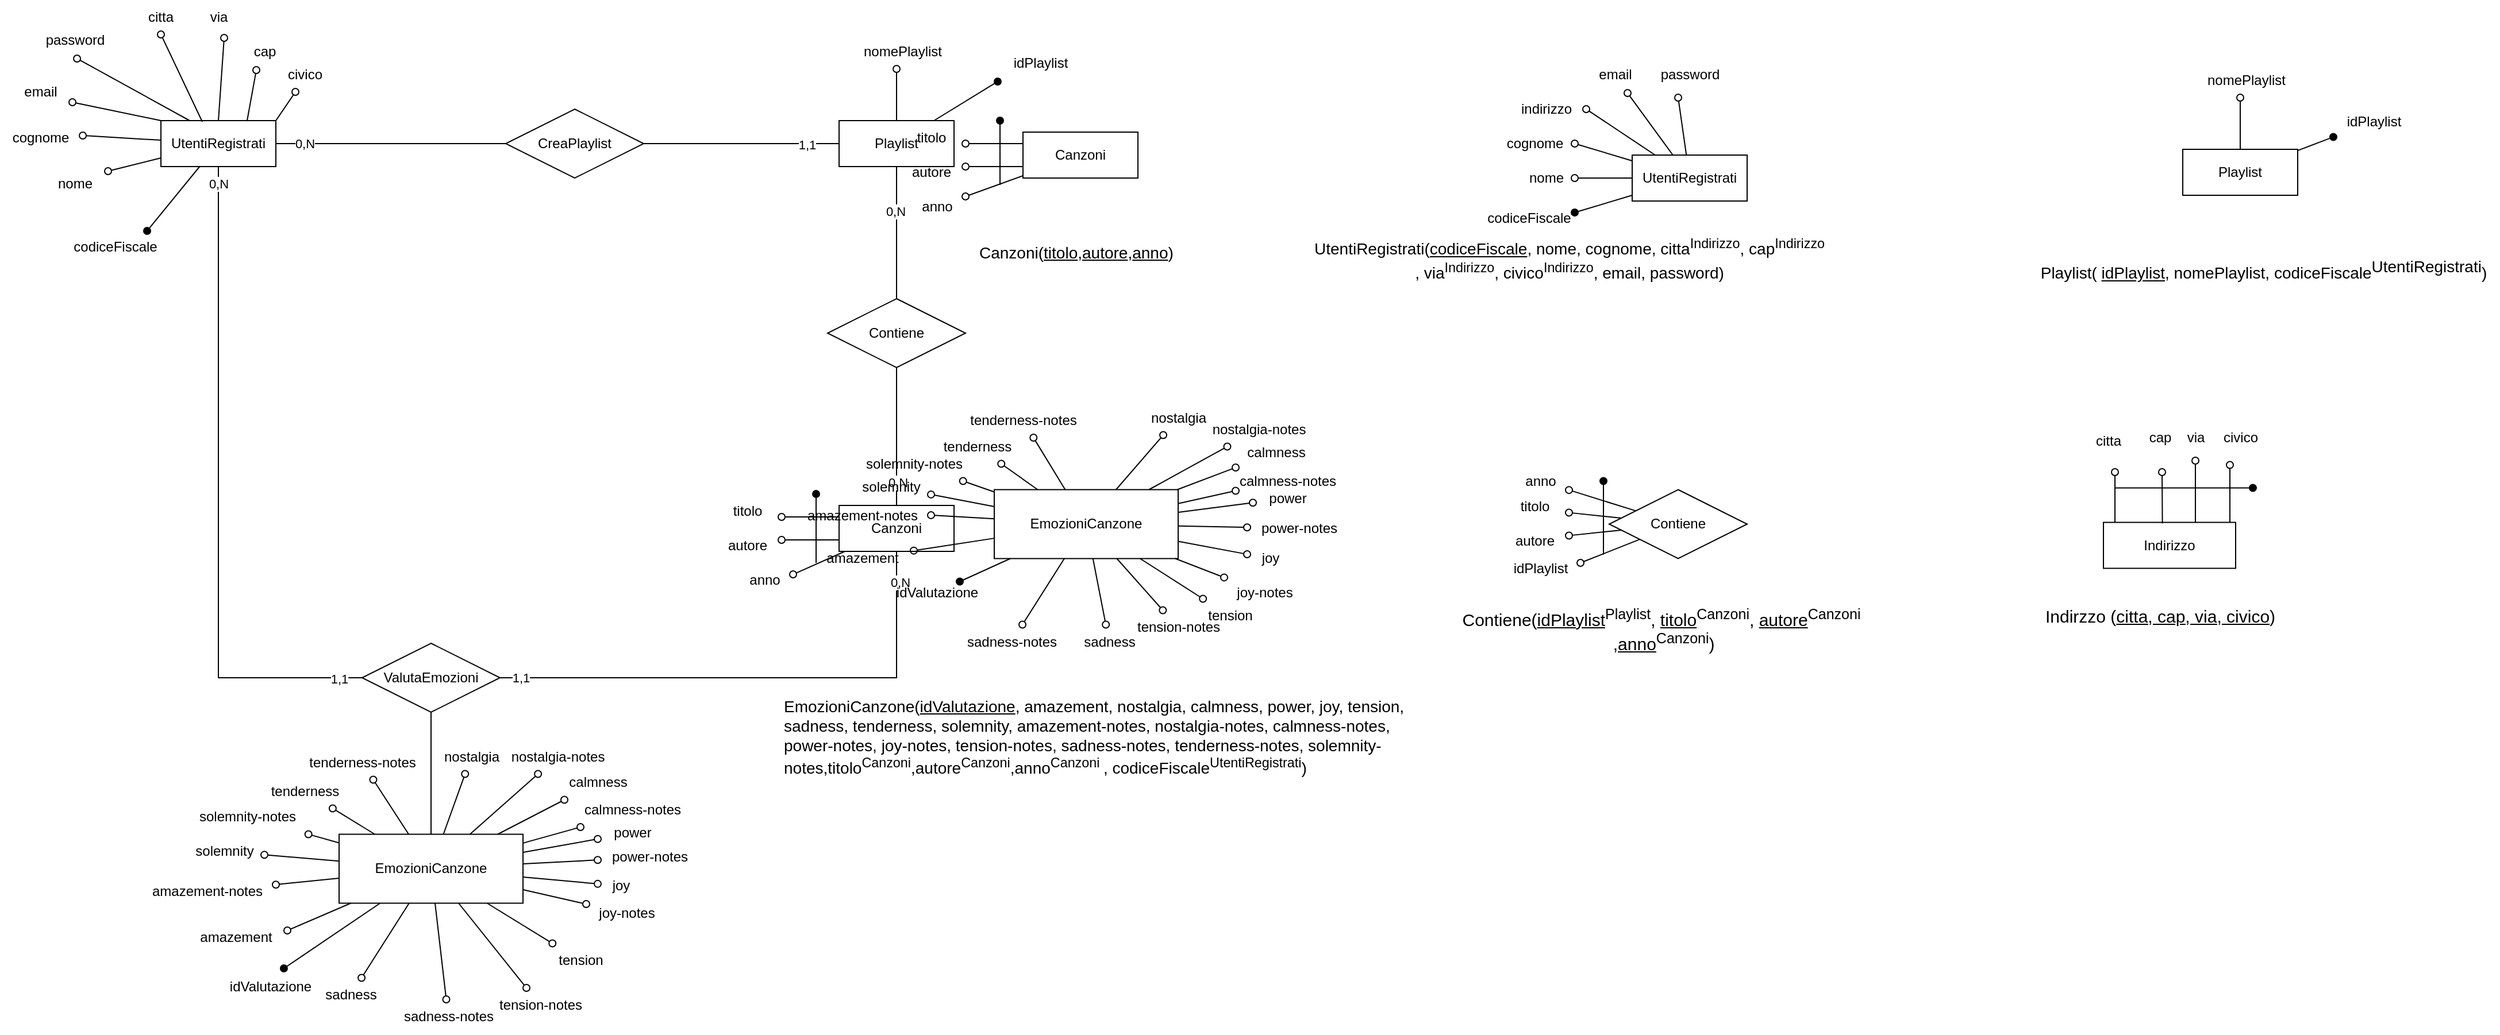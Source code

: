 <mxfile version="21.3.2" type="device">
  <diagram id="R2lEEEUBdFMjLlhIrx00" name="Page-1">
    <mxGraphModel dx="1434" dy="764" grid="1" gridSize="10" guides="1" tooltips="1" connect="1" arrows="1" fold="1" page="1" pageScale="1" pageWidth="1920" pageHeight="1200" math="0" shadow="0" extFonts="Permanent Marker^https://fonts.googleapis.com/css?family=Permanent+Marker">
      <root>
        <mxCell id="0" />
        <mxCell id="1" parent="0" />
        <mxCell id="X9WCBh2QZouLG1bWIAwy-38" value="UtentiRegistrati" style="whiteSpace=wrap;html=1;align=center;" parent="1" vertex="1">
          <mxGeometry x="610" y="295" width="100" height="40" as="geometry" />
        </mxCell>
        <mxCell id="X9WCBh2QZouLG1bWIAwy-39" value="Playlist" style="whiteSpace=wrap;html=1;align=center;" parent="1" vertex="1">
          <mxGeometry x="1200" y="295" width="100" height="40" as="geometry" />
        </mxCell>
        <mxCell id="X9WCBh2QZouLG1bWIAwy-41" value="Canzoni" style="whiteSpace=wrap;html=1;align=center;" parent="1" vertex="1">
          <mxGeometry x="1200" y="630" width="100" height="40" as="geometry" />
        </mxCell>
        <mxCell id="X9WCBh2QZouLG1bWIAwy-42" value="EmozioniCanzone" style="whiteSpace=wrap;html=1;align=center;" parent="1" vertex="1">
          <mxGeometry x="765" y="916.25" width="160" height="60" as="geometry" />
        </mxCell>
        <mxCell id="X9WCBh2QZouLG1bWIAwy-43" value="" style="endArrow=none;html=1;rounded=0;startArrow=oval;startFill=1;exitX=0.78;exitY=0.033;exitDx=0;exitDy=0;exitPerimeter=0;" parent="1" source="X9WCBh2QZouLG1bWIAwy-54" target="X9WCBh2QZouLG1bWIAwy-38" edge="1">
          <mxGeometry relative="1" as="geometry">
            <mxPoint x="560" y="345" as="sourcePoint" />
            <mxPoint x="630" y="335" as="targetPoint" />
          </mxGeometry>
        </mxCell>
        <mxCell id="X9WCBh2QZouLG1bWIAwy-44" value="" style="endArrow=none;html=1;rounded=0;startArrow=oval;startFill=0;exitX=1.08;exitY=0.133;exitDx=0;exitDy=0;exitPerimeter=0;" parent="1" source="X9WCBh2QZouLG1bWIAwy-55" target="X9WCBh2QZouLG1bWIAwy-38" edge="1">
          <mxGeometry relative="1" as="geometry">
            <mxPoint x="560" y="315" as="sourcePoint" />
            <mxPoint x="580" y="295" as="targetPoint" />
          </mxGeometry>
        </mxCell>
        <mxCell id="X9WCBh2QZouLG1bWIAwy-49" value="" style="endArrow=none;html=1;rounded=0;startArrow=oval;startFill=0;exitX=1.029;exitY=0.433;exitDx=0;exitDy=0;exitPerimeter=0;" parent="1" source="X9WCBh2QZouLG1bWIAwy-56" target="X9WCBh2QZouLG1bWIAwy-38" edge="1">
          <mxGeometry relative="1" as="geometry">
            <mxPoint x="560" y="285" as="sourcePoint" />
            <mxPoint x="600" y="275" as="targetPoint" />
          </mxGeometry>
        </mxCell>
        <mxCell id="X9WCBh2QZouLG1bWIAwy-52" value="" style="endArrow=none;html=1;rounded=0;startArrow=oval;startFill=0;entryX=0.25;entryY=0;entryDx=0;entryDy=0;exitX=0.529;exitY=1.033;exitDx=0;exitDy=0;exitPerimeter=0;" parent="1" source="X9WCBh2QZouLG1bWIAwy-59" target="X9WCBh2QZouLG1bWIAwy-38" edge="1">
          <mxGeometry relative="1" as="geometry">
            <mxPoint x="620" y="250" as="sourcePoint" />
            <mxPoint x="630" y="300" as="targetPoint" />
          </mxGeometry>
        </mxCell>
        <mxCell id="X9WCBh2QZouLG1bWIAwy-54" value="codiceFiscale" style="text;html=1;align=center;verticalAlign=middle;resizable=0;points=[];autosize=1;strokeColor=none;fillColor=none;" parent="1" vertex="1">
          <mxGeometry x="520" y="390" width="100" height="30" as="geometry" />
        </mxCell>
        <mxCell id="X9WCBh2QZouLG1bWIAwy-55" value="nome" style="text;html=1;align=center;verticalAlign=middle;resizable=0;points=[];autosize=1;strokeColor=none;fillColor=none;" parent="1" vertex="1">
          <mxGeometry x="510" y="335" width="50" height="30" as="geometry" />
        </mxCell>
        <mxCell id="X9WCBh2QZouLG1bWIAwy-56" value="cognome" style="text;html=1;align=center;verticalAlign=middle;resizable=0;points=[];autosize=1;strokeColor=none;fillColor=none;" parent="1" vertex="1">
          <mxGeometry x="470" y="295" width="70" height="30" as="geometry" />
        </mxCell>
        <mxCell id="X9WCBh2QZouLG1bWIAwy-58" value="email" style="text;html=1;align=center;verticalAlign=middle;resizable=0;points=[];autosize=1;strokeColor=none;fillColor=none;" parent="1" vertex="1">
          <mxGeometry x="480" y="255" width="50" height="30" as="geometry" />
        </mxCell>
        <mxCell id="X9WCBh2QZouLG1bWIAwy-59" value="password" style="text;html=1;align=center;verticalAlign=middle;resizable=0;points=[];autosize=1;strokeColor=none;fillColor=none;" parent="1" vertex="1">
          <mxGeometry x="500" y="210" width="70" height="30" as="geometry" />
        </mxCell>
        <mxCell id="X9WCBh2QZouLG1bWIAwy-60" value="" style="endArrow=none;html=1;rounded=0;startArrow=oval;startFill=1;exitX=-0.029;exitY=1.033;exitDx=0;exitDy=0;exitPerimeter=0;" parent="1" source="X9WCBh2QZouLG1bWIAwy-61" target="X9WCBh2QZouLG1bWIAwy-39" edge="1">
          <mxGeometry relative="1" as="geometry">
            <mxPoint x="1337.5" y="355" as="sourcePoint" />
            <mxPoint x="1177.5" y="355" as="targetPoint" />
          </mxGeometry>
        </mxCell>
        <mxCell id="X9WCBh2QZouLG1bWIAwy-61" value="idPlaylist" style="text;html=1;align=center;verticalAlign=middle;resizable=0;points=[];autosize=1;strokeColor=none;fillColor=none;" parent="1" vertex="1">
          <mxGeometry x="1340" y="230" width="70" height="30" as="geometry" />
        </mxCell>
        <mxCell id="X9WCBh2QZouLG1bWIAwy-63" value="" style="endArrow=none;html=1;rounded=0;startArrow=oval;startFill=0;entryX=0;entryY=0.25;entryDx=0;entryDy=0;" parent="1" target="X9WCBh2QZouLG1bWIAwy-41" edge="1">
          <mxGeometry relative="1" as="geometry">
            <mxPoint x="1150" y="640" as="sourcePoint" />
            <mxPoint x="1180" y="680" as="targetPoint" />
          </mxGeometry>
        </mxCell>
        <mxCell id="X9WCBh2QZouLG1bWIAwy-64" value="" style="endArrow=none;html=1;rounded=0;startArrow=oval;startFill=0;entryX=0;entryY=0.75;entryDx=0;entryDy=0;" parent="1" target="X9WCBh2QZouLG1bWIAwy-41" edge="1">
          <mxGeometry relative="1" as="geometry">
            <mxPoint x="1150" y="660" as="sourcePoint" />
            <mxPoint x="1240" y="715" as="targetPoint" />
          </mxGeometry>
        </mxCell>
        <mxCell id="X9WCBh2QZouLG1bWIAwy-65" value="" style="endArrow=none;html=1;rounded=0;startArrow=oval;startFill=0;" parent="1" target="X9WCBh2QZouLG1bWIAwy-41" edge="1">
          <mxGeometry relative="1" as="geometry">
            <mxPoint x="1160" y="690" as="sourcePoint" />
            <mxPoint x="1250" y="720" as="targetPoint" />
          </mxGeometry>
        </mxCell>
        <mxCell id="X9WCBh2QZouLG1bWIAwy-67" value="titolo" style="text;html=1;align=center;verticalAlign=middle;resizable=0;points=[];autosize=1;strokeColor=none;fillColor=none;" parent="1" vertex="1">
          <mxGeometry x="1095" y="620" width="50" height="30" as="geometry" />
        </mxCell>
        <mxCell id="X9WCBh2QZouLG1bWIAwy-68" value="autore" style="text;html=1;align=center;verticalAlign=middle;resizable=0;points=[];autosize=1;strokeColor=none;fillColor=none;" parent="1" vertex="1">
          <mxGeometry x="1090" y="650" width="60" height="30" as="geometry" />
        </mxCell>
        <mxCell id="X9WCBh2QZouLG1bWIAwy-70" value="" style="endArrow=none;html=1;rounded=0;startArrow=oval;startFill=1;" parent="1" edge="1">
          <mxGeometry relative="1" as="geometry">
            <mxPoint x="1180" y="620" as="sourcePoint" />
            <mxPoint x="1180" y="680" as="targetPoint" />
          </mxGeometry>
        </mxCell>
        <mxCell id="X9WCBh2QZouLG1bWIAwy-71" value="anno" style="text;html=1;align=center;verticalAlign=middle;resizable=0;points=[];autosize=1;strokeColor=none;fillColor=none;" parent="1" vertex="1">
          <mxGeometry x="1110" y="680" width="50" height="30" as="geometry" />
        </mxCell>
        <mxCell id="X9WCBh2QZouLG1bWIAwy-78" value="" style="endArrow=none;html=1;rounded=0;startArrow=oval;startFill=1;exitX=0.633;exitY=-0.025;exitDx=0;exitDy=0;exitPerimeter=0;" parent="1" source="X9WCBh2QZouLG1bWIAwy-79" target="X9WCBh2QZouLG1bWIAwy-42" edge="1">
          <mxGeometry relative="1" as="geometry">
            <mxPoint x="780" y="1030" as="sourcePoint" />
            <mxPoint x="755" y="993.75" as="targetPoint" />
          </mxGeometry>
        </mxCell>
        <mxCell id="X9WCBh2QZouLG1bWIAwy-79" value="idValutazione" style="text;html=1;align=center;verticalAlign=middle;resizable=0;points=[];autosize=1;strokeColor=none;fillColor=none;" parent="1" vertex="1">
          <mxGeometry x="660" y="1033.75" width="90" height="30" as="geometry" />
        </mxCell>
        <mxCell id="X9WCBh2QZouLG1bWIAwy-85" value="" style="endArrow=none;html=1;rounded=0;startArrow=oval;startFill=0;" parent="1" target="X9WCBh2QZouLG1bWIAwy-42" edge="1">
          <mxGeometry relative="1" as="geometry">
            <mxPoint x="720" y="1000" as="sourcePoint" />
            <mxPoint x="775" y="786.25" as="targetPoint" />
          </mxGeometry>
        </mxCell>
        <mxCell id="X9WCBh2QZouLG1bWIAwy-86" value="" style="endArrow=none;html=1;rounded=0;startArrow=oval;startFill=0;" parent="1" source="X9WCBh2QZouLG1bWIAwy-115" target="X9WCBh2QZouLG1bWIAwy-42" edge="1">
          <mxGeometry relative="1" as="geometry">
            <mxPoint x="1000" y="908.75" as="sourcePoint" />
            <mxPoint x="1025" y="866.25" as="targetPoint" />
          </mxGeometry>
        </mxCell>
        <mxCell id="X9WCBh2QZouLG1bWIAwy-87" value="" style="endArrow=none;html=1;rounded=0;startArrow=oval;startFill=0;" parent="1" source="X9WCBh2QZouLG1bWIAwy-116" target="X9WCBh2QZouLG1bWIAwy-42" edge="1">
          <mxGeometry relative="1" as="geometry">
            <mxPoint x="990" y="938.75" as="sourcePoint" />
            <mxPoint x="1000" y="876.25" as="targetPoint" />
          </mxGeometry>
        </mxCell>
        <mxCell id="X9WCBh2QZouLG1bWIAwy-88" value="" style="endArrow=none;html=1;rounded=0;startArrow=oval;startFill=0;" parent="1" target="X9WCBh2QZouLG1bWIAwy-42" edge="1">
          <mxGeometry relative="1" as="geometry">
            <mxPoint x="975" y="910" as="sourcePoint" />
            <mxPoint x="970" y="836.25" as="targetPoint" />
          </mxGeometry>
        </mxCell>
        <mxCell id="X9WCBh2QZouLG1bWIAwy-89" value="" style="endArrow=none;html=1;rounded=0;startArrow=oval;startFill=0;" parent="1" source="X9WCBh2QZouLG1bWIAwy-114" target="X9WCBh2QZouLG1bWIAwy-42" edge="1">
          <mxGeometry relative="1" as="geometry">
            <mxPoint x="990" y="888.75" as="sourcePoint" />
            <mxPoint x="980" y="886.25" as="targetPoint" />
          </mxGeometry>
        </mxCell>
        <mxCell id="X9WCBh2QZouLG1bWIAwy-90" value="" style="endArrow=none;html=1;rounded=0;startArrow=oval;startFill=0;" parent="1" source="X9WCBh2QZouLG1bWIAwy-112" target="X9WCBh2QZouLG1bWIAwy-42" edge="1">
          <mxGeometry relative="1" as="geometry">
            <mxPoint x="970" y="848.75" as="sourcePoint" />
            <mxPoint x="940" y="836.25" as="targetPoint" />
          </mxGeometry>
        </mxCell>
        <mxCell id="X9WCBh2QZouLG1bWIAwy-91" value="" style="endArrow=none;html=1;rounded=0;startArrow=oval;startFill=0;" parent="1" source="X9WCBh2QZouLG1bWIAwy-111" target="X9WCBh2QZouLG1bWIAwy-42" edge="1">
          <mxGeometry relative="1" as="geometry">
            <mxPoint x="900" y="838.75" as="sourcePoint" />
            <mxPoint x="925" y="866.25" as="targetPoint" />
          </mxGeometry>
        </mxCell>
        <mxCell id="X9WCBh2QZouLG1bWIAwy-92" value="" style="endArrow=none;html=1;rounded=0;startArrow=oval;startFill=0;" parent="1" source="X9WCBh2QZouLG1bWIAwy-110" target="X9WCBh2QZouLG1bWIAwy-42" edge="1">
          <mxGeometry relative="1" as="geometry">
            <mxPoint x="940" y="870" as="sourcePoint" />
            <mxPoint x="880" y="836.25" as="targetPoint" />
          </mxGeometry>
        </mxCell>
        <mxCell id="X9WCBh2QZouLG1bWIAwy-93" value="" style="endArrow=none;html=1;rounded=0;startArrow=oval;startFill=0;" parent="1" source="X9WCBh2QZouLG1bWIAwy-109" target="X9WCBh2QZouLG1bWIAwy-42" edge="1">
          <mxGeometry relative="1" as="geometry">
            <mxPoint x="830" y="828.75" as="sourcePoint" />
            <mxPoint x="880" y="816.25" as="targetPoint" />
          </mxGeometry>
        </mxCell>
        <mxCell id="X9WCBh2QZouLG1bWIAwy-94" value="" style="endArrow=none;html=1;rounded=0;startArrow=oval;startFill=0;" parent="1" source="X9WCBh2QZouLG1bWIAwy-108" target="X9WCBh2QZouLG1bWIAwy-42" edge="1">
          <mxGeometry relative="1" as="geometry">
            <mxPoint x="800" y="836.75" as="sourcePoint" />
            <mxPoint x="830" y="786.25" as="targetPoint" />
          </mxGeometry>
        </mxCell>
        <mxCell id="X9WCBh2QZouLG1bWIAwy-95" value="" style="endArrow=none;html=1;rounded=0;startArrow=oval;startFill=0;" parent="1" source="X9WCBh2QZouLG1bWIAwy-106" target="X9WCBh2QZouLG1bWIAwy-42" edge="1">
          <mxGeometry relative="1" as="geometry">
            <mxPoint x="750" y="856.75" as="sourcePoint" />
            <mxPoint x="750" y="816.25" as="targetPoint" />
          </mxGeometry>
        </mxCell>
        <mxCell id="X9WCBh2QZouLG1bWIAwy-96" value="" style="endArrow=none;html=1;rounded=0;startArrow=oval;startFill=0;" parent="1" source="X9WCBh2QZouLG1bWIAwy-107" target="X9WCBh2QZouLG1bWIAwy-42" edge="1">
          <mxGeometry relative="1" as="geometry">
            <mxPoint x="770" y="838.75" as="sourcePoint" />
            <mxPoint x="830" y="856.25" as="targetPoint" />
          </mxGeometry>
        </mxCell>
        <mxCell id="X9WCBh2QZouLG1bWIAwy-97" value="" style="endArrow=none;html=1;rounded=0;startArrow=oval;startFill=0;" parent="1" source="X9WCBh2QZouLG1bWIAwy-105" target="X9WCBh2QZouLG1bWIAwy-42" edge="1">
          <mxGeometry relative="1" as="geometry">
            <mxPoint x="730" y="878.75" as="sourcePoint" />
            <mxPoint x="820" y="896.25" as="targetPoint" />
          </mxGeometry>
        </mxCell>
        <mxCell id="X9WCBh2QZouLG1bWIAwy-98" value="" style="endArrow=none;html=1;rounded=0;startArrow=oval;startFill=0;" parent="1" source="X9WCBh2QZouLG1bWIAwy-117" target="X9WCBh2QZouLG1bWIAwy-42" edge="1">
          <mxGeometry relative="1" as="geometry">
            <mxPoint x="990" y="958.75" as="sourcePoint" />
            <mxPoint x="965" y="826.25" as="targetPoint" />
          </mxGeometry>
        </mxCell>
        <mxCell id="X9WCBh2QZouLG1bWIAwy-99" value="" style="endArrow=none;html=1;rounded=0;startArrow=oval;startFill=0;" parent="1" source="X9WCBh2QZouLG1bWIAwy-120" target="X9WCBh2QZouLG1bWIAwy-42" edge="1">
          <mxGeometry relative="1" as="geometry">
            <mxPoint x="880" y="1038.75" as="sourcePoint" />
            <mxPoint x="920" y="1051.25" as="targetPoint" />
          </mxGeometry>
        </mxCell>
        <mxCell id="X9WCBh2QZouLG1bWIAwy-100" value="" style="endArrow=none;html=1;rounded=0;startArrow=oval;startFill=0;" parent="1" source="X9WCBh2QZouLG1bWIAwy-118" target="X9WCBh2QZouLG1bWIAwy-42" edge="1">
          <mxGeometry relative="1" as="geometry">
            <mxPoint x="965" y="978.75" as="sourcePoint" />
            <mxPoint x="1000" y="1011.25" as="targetPoint" />
          </mxGeometry>
        </mxCell>
        <mxCell id="X9WCBh2QZouLG1bWIAwy-101" value="" style="endArrow=none;html=1;rounded=0;startArrow=oval;startFill=0;" parent="1" source="X9WCBh2QZouLG1bWIAwy-121" target="X9WCBh2QZouLG1bWIAwy-42" edge="1">
          <mxGeometry relative="1" as="geometry">
            <mxPoint x="910" y="1028.75" as="sourcePoint" />
            <mxPoint x="970" y="1071.25" as="targetPoint" />
          </mxGeometry>
        </mxCell>
        <mxCell id="X9WCBh2QZouLG1bWIAwy-103" value="" style="endArrow=none;html=1;rounded=0;startArrow=oval;startFill=0;" parent="1" source="X9WCBh2QZouLG1bWIAwy-119" target="X9WCBh2QZouLG1bWIAwy-42" edge="1">
          <mxGeometry relative="1" as="geometry">
            <mxPoint x="950" y="1008.75" as="sourcePoint" />
            <mxPoint x="970" y="1056.25" as="targetPoint" />
          </mxGeometry>
        </mxCell>
        <mxCell id="X9WCBh2QZouLG1bWIAwy-104" value="amazement" style="text;html=1;align=center;verticalAlign=middle;resizable=0;points=[];autosize=1;strokeColor=none;fillColor=none;" parent="1" vertex="1">
          <mxGeometry x="630" y="991.25" width="90" height="30" as="geometry" />
        </mxCell>
        <mxCell id="X9WCBh2QZouLG1bWIAwy-105" value="amazement-notes" style="text;html=1;align=center;verticalAlign=middle;resizable=0;points=[];autosize=1;strokeColor=none;fillColor=none;" parent="1" vertex="1">
          <mxGeometry x="590" y="951.25" width="120" height="30" as="geometry" />
        </mxCell>
        <mxCell id="X9WCBh2QZouLG1bWIAwy-106" value="solemnity" style="text;html=1;align=center;verticalAlign=middle;resizable=0;points=[];autosize=1;strokeColor=none;fillColor=none;" parent="1" vertex="1">
          <mxGeometry x="630" y="916.25" width="70" height="30" as="geometry" />
        </mxCell>
        <mxCell id="X9WCBh2QZouLG1bWIAwy-107" value="solemnity-notes" style="text;html=1;align=center;verticalAlign=middle;resizable=0;points=[];autosize=1;strokeColor=none;fillColor=none;" parent="1" vertex="1">
          <mxGeometry x="630" y="886.25" width="110" height="30" as="geometry" />
        </mxCell>
        <mxCell id="X9WCBh2QZouLG1bWIAwy-108" value="tenderness" style="text;html=1;align=center;verticalAlign=middle;resizable=0;points=[];autosize=1;strokeColor=none;fillColor=none;" parent="1" vertex="1">
          <mxGeometry x="695" y="863.75" width="80" height="30" as="geometry" />
        </mxCell>
        <mxCell id="X9WCBh2QZouLG1bWIAwy-109" value="tenderness-notes" style="text;html=1;align=center;verticalAlign=middle;resizable=0;points=[];autosize=1;strokeColor=none;fillColor=none;" parent="1" vertex="1">
          <mxGeometry x="725" y="838.75" width="120" height="30" as="geometry" />
        </mxCell>
        <mxCell id="X9WCBh2QZouLG1bWIAwy-110" value="nostalgia" style="text;html=1;align=center;verticalAlign=middle;resizable=0;points=[];autosize=1;strokeColor=none;fillColor=none;" parent="1" vertex="1">
          <mxGeometry x="845" y="833.75" width="70" height="30" as="geometry" />
        </mxCell>
        <mxCell id="X9WCBh2QZouLG1bWIAwy-111" value="nostalgia-notes" style="text;html=1;align=center;verticalAlign=middle;resizable=0;points=[];autosize=1;strokeColor=none;fillColor=none;" parent="1" vertex="1">
          <mxGeometry x="905" y="833.75" width="100" height="30" as="geometry" />
        </mxCell>
        <mxCell id="X9WCBh2QZouLG1bWIAwy-112" value="calmness" style="text;html=1;align=center;verticalAlign=middle;resizable=0;points=[];autosize=1;strokeColor=none;fillColor=none;" parent="1" vertex="1">
          <mxGeometry x="955" y="856.25" width="70" height="30" as="geometry" />
        </mxCell>
        <mxCell id="X9WCBh2QZouLG1bWIAwy-113" value="calmness-notes" style="text;html=1;align=center;verticalAlign=middle;resizable=0;points=[];autosize=1;strokeColor=none;fillColor=none;" parent="1" vertex="1">
          <mxGeometry x="965" y="880" width="110" height="30" as="geometry" />
        </mxCell>
        <mxCell id="X9WCBh2QZouLG1bWIAwy-114" value="power" style="text;html=1;align=center;verticalAlign=middle;resizable=0;points=[];autosize=1;strokeColor=none;fillColor=none;" parent="1" vertex="1">
          <mxGeometry x="990" y="900" width="60" height="30" as="geometry" />
        </mxCell>
        <mxCell id="X9WCBh2QZouLG1bWIAwy-115" value="power-notes" style="text;html=1;align=center;verticalAlign=middle;resizable=0;points=[];autosize=1;strokeColor=none;fillColor=none;" parent="1" vertex="1">
          <mxGeometry x="990" y="921.25" width="90" height="30" as="geometry" />
        </mxCell>
        <mxCell id="X9WCBh2QZouLG1bWIAwy-116" value="joy" style="text;html=1;align=center;verticalAlign=middle;resizable=0;points=[];autosize=1;strokeColor=none;fillColor=none;" parent="1" vertex="1">
          <mxGeometry x="990" y="946.25" width="40" height="30" as="geometry" />
        </mxCell>
        <mxCell id="X9WCBh2QZouLG1bWIAwy-117" value="joy-notes" style="text;html=1;align=center;verticalAlign=middle;resizable=0;points=[];autosize=1;strokeColor=none;fillColor=none;" parent="1" vertex="1">
          <mxGeometry x="980" y="970" width="70" height="30" as="geometry" />
        </mxCell>
        <mxCell id="X9WCBh2QZouLG1bWIAwy-118" value="tension" style="text;html=1;align=center;verticalAlign=middle;resizable=0;points=[];autosize=1;strokeColor=none;fillColor=none;" parent="1" vertex="1">
          <mxGeometry x="945" y="1011.25" width="60" height="30" as="geometry" />
        </mxCell>
        <mxCell id="X9WCBh2QZouLG1bWIAwy-119" value="tension-notes" style="text;html=1;align=center;verticalAlign=middle;resizable=0;points=[];autosize=1;strokeColor=none;fillColor=none;" parent="1" vertex="1">
          <mxGeometry x="890" y="1050" width="100" height="30" as="geometry" />
        </mxCell>
        <mxCell id="X9WCBh2QZouLG1bWIAwy-120" value="sadness-notes" style="text;html=1;align=center;verticalAlign=middle;resizable=0;points=[];autosize=1;strokeColor=none;fillColor=none;" parent="1" vertex="1">
          <mxGeometry x="810" y="1060" width="100" height="30" as="geometry" />
        </mxCell>
        <mxCell id="X9WCBh2QZouLG1bWIAwy-121" value="sadness" style="text;html=1;align=center;verticalAlign=middle;resizable=0;points=[];autosize=1;strokeColor=none;fillColor=none;" parent="1" vertex="1">
          <mxGeometry x="740" y="1041.25" width="70" height="30" as="geometry" />
        </mxCell>
        <mxCell id="X9WCBh2QZouLG1bWIAwy-124" value="CreaPlaylist" style="shape=rhombus;perimeter=rhombusPerimeter;whiteSpace=wrap;html=1;align=center;" parent="1" vertex="1">
          <mxGeometry x="910" y="285" width="120" height="60" as="geometry" />
        </mxCell>
        <mxCell id="X9WCBh2QZouLG1bWIAwy-125" value="" style="endArrow=none;html=1;rounded=0;" parent="1" source="X9WCBh2QZouLG1bWIAwy-38" target="X9WCBh2QZouLG1bWIAwy-124" edge="1">
          <mxGeometry relative="1" as="geometry">
            <mxPoint x="750" y="350" as="sourcePoint" />
            <mxPoint x="910" y="350" as="targetPoint" />
          </mxGeometry>
        </mxCell>
        <mxCell id="X9WCBh2QZouLG1bWIAwy-128" value="0,N" style="edgeLabel;html=1;align=center;verticalAlign=middle;resizable=0;points=[];" parent="X9WCBh2QZouLG1bWIAwy-125" vertex="1" connectable="0">
          <mxGeometry x="-0.75" relative="1" as="geometry">
            <mxPoint as="offset" />
          </mxGeometry>
        </mxCell>
        <mxCell id="X9WCBh2QZouLG1bWIAwy-126" value="" style="endArrow=none;html=1;rounded=0;" parent="1" source="X9WCBh2QZouLG1bWIAwy-124" target="X9WCBh2QZouLG1bWIAwy-39" edge="1">
          <mxGeometry relative="1" as="geometry">
            <mxPoint x="1070" y="310" as="sourcePoint" />
            <mxPoint x="1230" y="310" as="targetPoint" />
          </mxGeometry>
        </mxCell>
        <mxCell id="X9WCBh2QZouLG1bWIAwy-129" value="1,1" style="edgeLabel;html=1;align=center;verticalAlign=middle;resizable=0;points=[];" parent="X9WCBh2QZouLG1bWIAwy-126" vertex="1" connectable="0">
          <mxGeometry x="0.671" y="-1" relative="1" as="geometry">
            <mxPoint as="offset" />
          </mxGeometry>
        </mxCell>
        <mxCell id="X9WCBh2QZouLG1bWIAwy-131" style="edgeStyle=orthogonalEdgeStyle;rounded=0;orthogonalLoop=1;jettySize=auto;html=1;startArrow=none;startFill=0;endArrow=none;endFill=0;" parent="1" source="X9WCBh2QZouLG1bWIAwy-130" target="X9WCBh2QZouLG1bWIAwy-39" edge="1">
          <mxGeometry relative="1" as="geometry" />
        </mxCell>
        <mxCell id="X9WCBh2QZouLG1bWIAwy-134" value="0,N" style="edgeLabel;html=1;align=center;verticalAlign=middle;resizable=0;points=[];" parent="X9WCBh2QZouLG1bWIAwy-131" vertex="1" connectable="0">
          <mxGeometry x="0.322" y="1" relative="1" as="geometry">
            <mxPoint as="offset" />
          </mxGeometry>
        </mxCell>
        <mxCell id="X9WCBh2QZouLG1bWIAwy-132" style="edgeStyle=orthogonalEdgeStyle;rounded=0;orthogonalLoop=1;jettySize=auto;html=1;startArrow=none;startFill=0;endArrow=none;endFill=0;" parent="1" source="X9WCBh2QZouLG1bWIAwy-130" target="X9WCBh2QZouLG1bWIAwy-41" edge="1">
          <mxGeometry relative="1" as="geometry" />
        </mxCell>
        <mxCell id="X9WCBh2QZouLG1bWIAwy-133" value="0,N" style="edgeLabel;html=1;align=center;verticalAlign=middle;resizable=0;points=[];" parent="X9WCBh2QZouLG1bWIAwy-132" vertex="1" connectable="0">
          <mxGeometry x="0.667" y="1" relative="1" as="geometry">
            <mxPoint as="offset" />
          </mxGeometry>
        </mxCell>
        <mxCell id="X9WCBh2QZouLG1bWIAwy-130" value="Contiene" style="shape=rhombus;perimeter=rhombusPerimeter;whiteSpace=wrap;html=1;align=center;" parent="1" vertex="1">
          <mxGeometry x="1190" y="450" width="120" height="60" as="geometry" />
        </mxCell>
        <mxCell id="X9WCBh2QZouLG1bWIAwy-140" style="edgeStyle=orthogonalEdgeStyle;rounded=0;orthogonalLoop=1;jettySize=auto;html=1;startArrow=none;startFill=0;endArrow=none;endFill=0;" parent="1" source="X9WCBh2QZouLG1bWIAwy-137" target="X9WCBh2QZouLG1bWIAwy-42" edge="1">
          <mxGeometry relative="1" as="geometry" />
        </mxCell>
        <mxCell id="X9WCBh2QZouLG1bWIAwy-137" value="ValutaEmozioni" style="shape=rhombus;perimeter=rhombusPerimeter;whiteSpace=wrap;html=1;align=center;" parent="1" vertex="1">
          <mxGeometry x="785" y="750" width="120" height="60" as="geometry" />
        </mxCell>
        <mxCell id="X9WCBh2QZouLG1bWIAwy-138" value="" style="endArrow=none;html=1;rounded=0;entryX=0;entryY=0.5;entryDx=0;entryDy=0;" parent="1" source="X9WCBh2QZouLG1bWIAwy-38" target="X9WCBh2QZouLG1bWIAwy-137" edge="1">
          <mxGeometry relative="1" as="geometry">
            <mxPoint x="630" y="430" as="sourcePoint" />
            <mxPoint x="660" y="780" as="targetPoint" />
            <Array as="points">
              <mxPoint x="660" y="780" />
            </Array>
          </mxGeometry>
        </mxCell>
        <mxCell id="X9WCBh2QZouLG1bWIAwy-141" value="0,N" style="edgeLabel;html=1;align=center;verticalAlign=middle;resizable=0;points=[];" parent="X9WCBh2QZouLG1bWIAwy-138" vertex="1" connectable="0">
          <mxGeometry x="-0.947" relative="1" as="geometry">
            <mxPoint as="offset" />
          </mxGeometry>
        </mxCell>
        <mxCell id="X9WCBh2QZouLG1bWIAwy-142" value="1,1" style="edgeLabel;html=1;align=center;verticalAlign=middle;resizable=0;points=[];" parent="X9WCBh2QZouLG1bWIAwy-138" vertex="1" connectable="0">
          <mxGeometry x="0.93" y="-1" relative="1" as="geometry">
            <mxPoint as="offset" />
          </mxGeometry>
        </mxCell>
        <mxCell id="X9WCBh2QZouLG1bWIAwy-139" value="" style="endArrow=none;html=1;rounded=0;entryX=0.5;entryY=1;entryDx=0;entryDy=0;" parent="1" source="X9WCBh2QZouLG1bWIAwy-137" target="X9WCBh2QZouLG1bWIAwy-41" edge="1">
          <mxGeometry relative="1" as="geometry">
            <mxPoint x="1040" y="780" as="sourcePoint" />
            <mxPoint x="1260" y="770" as="targetPoint" />
            <Array as="points">
              <mxPoint x="1250" y="780" />
            </Array>
          </mxGeometry>
        </mxCell>
        <mxCell id="X9WCBh2QZouLG1bWIAwy-143" value="0,N" style="edgeLabel;html=1;align=center;verticalAlign=middle;resizable=0;points=[];" parent="X9WCBh2QZouLG1bWIAwy-139" vertex="1" connectable="0">
          <mxGeometry x="0.881" y="-3" relative="1" as="geometry">
            <mxPoint as="offset" />
          </mxGeometry>
        </mxCell>
        <mxCell id="X9WCBh2QZouLG1bWIAwy-144" value="1,1" style="edgeLabel;html=1;align=center;verticalAlign=middle;resizable=0;points=[];" parent="X9WCBh2QZouLG1bWIAwy-139" vertex="1" connectable="0">
          <mxGeometry x="-0.921" y="-3" relative="1" as="geometry">
            <mxPoint y="-3" as="offset" />
          </mxGeometry>
        </mxCell>
        <mxCell id="NtJQgsT2kBxUMnVvbg84-1" value="" style="endArrow=none;html=1;rounded=0;startArrow=oval;startFill=0;" parent="1" target="X9WCBh2QZouLG1bWIAwy-39" edge="1">
          <mxGeometry relative="1" as="geometry">
            <mxPoint x="1250" y="250" as="sourcePoint" />
            <mxPoint x="1180" y="284.997" as="targetPoint" />
          </mxGeometry>
        </mxCell>
        <mxCell id="NtJQgsT2kBxUMnVvbg84-2" value="nomePlaylist" style="text;html=1;align=center;verticalAlign=middle;resizable=0;points=[];autosize=1;strokeColor=none;fillColor=none;" parent="1" vertex="1">
          <mxGeometry x="1210" y="220" width="90" height="30" as="geometry" />
        </mxCell>
        <mxCell id="C8pxyxYQxWnQxHPLgFTt-1" value="" style="endArrow=none;html=1;rounded=0;startArrow=oval;startFill=0;exitX=1.06;exitY=0.8;exitDx=0;exitDy=0;exitPerimeter=0;" parent="1" source="X9WCBh2QZouLG1bWIAwy-58" edge="1">
          <mxGeometry relative="1" as="geometry">
            <mxPoint x="570" y="250" as="sourcePoint" />
            <mxPoint x="610" y="295" as="targetPoint" />
          </mxGeometry>
        </mxCell>
        <mxCell id="C20zLRiGsu8tV9DaFLv8-1" value="citta" style="text;html=1;strokeColor=none;fillColor=none;align=center;verticalAlign=middle;whiteSpace=wrap;rounded=0;" parent="1" vertex="1">
          <mxGeometry x="580" y="190" width="60" height="30" as="geometry" />
        </mxCell>
        <mxCell id="C20zLRiGsu8tV9DaFLv8-2" value="cap" style="text;html=1;align=center;verticalAlign=middle;resizable=0;points=[];autosize=1;strokeColor=none;fillColor=none;" parent="1" vertex="1">
          <mxGeometry x="680" y="220" width="40" height="30" as="geometry" />
        </mxCell>
        <mxCell id="C20zLRiGsu8tV9DaFLv8-3" value="via" style="text;html=1;align=center;verticalAlign=middle;resizable=0;points=[];autosize=1;strokeColor=none;fillColor=none;" parent="1" vertex="1">
          <mxGeometry x="640" y="190" width="40" height="30" as="geometry" />
        </mxCell>
        <mxCell id="C20zLRiGsu8tV9DaFLv8-5" value="civico" style="text;html=1;align=center;verticalAlign=middle;resizable=0;points=[];autosize=1;strokeColor=none;fillColor=none;" parent="1" vertex="1">
          <mxGeometry x="710" y="240" width="50" height="30" as="geometry" />
        </mxCell>
        <mxCell id="C20zLRiGsu8tV9DaFLv8-10" value="" style="endArrow=oval;html=1;rounded=0;entryX=0.5;entryY=1;entryDx=0;entryDy=0;exitX=0.36;exitY=0.025;exitDx=0;exitDy=0;exitPerimeter=0;endFill=0;" parent="1" source="X9WCBh2QZouLG1bWIAwy-38" target="C20zLRiGsu8tV9DaFLv8-1" edge="1">
          <mxGeometry width="50" height="50" relative="1" as="geometry">
            <mxPoint x="640" y="290" as="sourcePoint" />
            <mxPoint x="650" y="230" as="targetPoint" />
          </mxGeometry>
        </mxCell>
        <mxCell id="C20zLRiGsu8tV9DaFLv8-11" value="" style="endArrow=oval;html=1;rounded=0;entryX=0.625;entryY=1.1;entryDx=0;entryDy=0;entryPerimeter=0;exitX=0.5;exitY=0;exitDx=0;exitDy=0;endFill=0;" parent="1" source="X9WCBh2QZouLG1bWIAwy-38" target="C20zLRiGsu8tV9DaFLv8-3" edge="1">
          <mxGeometry width="50" height="50" relative="1" as="geometry">
            <mxPoint x="630" y="270" as="sourcePoint" />
            <mxPoint x="680" y="220" as="targetPoint" />
          </mxGeometry>
        </mxCell>
        <mxCell id="C20zLRiGsu8tV9DaFLv8-12" value="" style="endArrow=oval;html=1;rounded=0;exitX=0.75;exitY=0;exitDx=0;exitDy=0;entryX=0.325;entryY=1.033;entryDx=0;entryDy=0;entryPerimeter=0;endFill=0;" parent="1" source="X9WCBh2QZouLG1bWIAwy-38" target="C20zLRiGsu8tV9DaFLv8-2" edge="1">
          <mxGeometry width="50" height="50" relative="1" as="geometry">
            <mxPoint x="750" y="280" as="sourcePoint" />
            <mxPoint x="800" y="230" as="targetPoint" />
          </mxGeometry>
        </mxCell>
        <mxCell id="C20zLRiGsu8tV9DaFLv8-13" value="" style="endArrow=oval;html=1;rounded=0;exitX=1;exitY=0;exitDx=0;exitDy=0;entryX=0.34;entryY=1;entryDx=0;entryDy=0;entryPerimeter=0;endFill=0;" parent="1" source="X9WCBh2QZouLG1bWIAwy-38" target="C20zLRiGsu8tV9DaFLv8-5" edge="1">
          <mxGeometry width="50" height="50" relative="1" as="geometry">
            <mxPoint x="700" y="300" as="sourcePoint" />
            <mxPoint x="720" y="280" as="targetPoint" />
          </mxGeometry>
        </mxCell>
        <mxCell id="GTmuUW8JMqR2wWBjTe_--1" value="UtentiRegistrati" style="whiteSpace=wrap;html=1;align=center;" vertex="1" parent="1">
          <mxGeometry x="1890" y="325" width="100" height="40" as="geometry" />
        </mxCell>
        <mxCell id="GTmuUW8JMqR2wWBjTe_--2" value="Playlist" style="whiteSpace=wrap;html=1;align=center;" vertex="1" parent="1">
          <mxGeometry x="2369" y="320" width="100" height="40" as="geometry" />
        </mxCell>
        <mxCell id="GTmuUW8JMqR2wWBjTe_--3" value="Canzoni" style="whiteSpace=wrap;html=1;align=center;" vertex="1" parent="1">
          <mxGeometry x="1360" y="305" width="100" height="40" as="geometry" />
        </mxCell>
        <mxCell id="GTmuUW8JMqR2wWBjTe_--4" value="EmozioniCanzone" style="whiteSpace=wrap;html=1;align=center;" vertex="1" parent="1">
          <mxGeometry x="1335" y="616.25" width="160" height="60" as="geometry" />
        </mxCell>
        <mxCell id="GTmuUW8JMqR2wWBjTe_--5" value="" style="endArrow=none;html=1;rounded=0;startArrow=oval;startFill=1;" edge="1" parent="1" target="GTmuUW8JMqR2wWBjTe_--1">
          <mxGeometry relative="1" as="geometry">
            <mxPoint x="1840" y="375" as="sourcePoint" />
            <mxPoint x="1910" y="365" as="targetPoint" />
          </mxGeometry>
        </mxCell>
        <mxCell id="GTmuUW8JMqR2wWBjTe_--6" value="" style="endArrow=none;html=1;rounded=0;startArrow=oval;startFill=0;" edge="1" parent="1" target="GTmuUW8JMqR2wWBjTe_--1">
          <mxGeometry relative="1" as="geometry">
            <mxPoint x="1840" y="345" as="sourcePoint" />
            <mxPoint x="1860" y="325" as="targetPoint" />
          </mxGeometry>
        </mxCell>
        <mxCell id="GTmuUW8JMqR2wWBjTe_--7" value="" style="endArrow=none;html=1;rounded=0;startArrow=oval;startFill=0;" edge="1" parent="1" target="GTmuUW8JMqR2wWBjTe_--1">
          <mxGeometry relative="1" as="geometry">
            <mxPoint x="1840" y="315" as="sourcePoint" />
            <mxPoint x="1880" y="305" as="targetPoint" />
          </mxGeometry>
        </mxCell>
        <mxCell id="GTmuUW8JMqR2wWBjTe_--8" value="" style="endArrow=none;html=1;rounded=0;startArrow=oval;startFill=0;" edge="1" parent="1" target="GTmuUW8JMqR2wWBjTe_--1">
          <mxGeometry relative="1" as="geometry">
            <mxPoint x="1850" y="285" as="sourcePoint" />
            <mxPoint x="1900" y="275" as="targetPoint" />
          </mxGeometry>
        </mxCell>
        <mxCell id="GTmuUW8JMqR2wWBjTe_--9" value="" style="endArrow=none;html=1;rounded=0;startArrow=oval;startFill=0;exitX=0.72;exitY=1.033;exitDx=0;exitDy=0;exitPerimeter=0;" edge="1" parent="1" source="GTmuUW8JMqR2wWBjTe_--15" target="GTmuUW8JMqR2wWBjTe_--1">
          <mxGeometry relative="1" as="geometry">
            <mxPoint x="1890" y="275" as="sourcePoint" />
            <mxPoint x="1950" y="265" as="targetPoint" />
          </mxGeometry>
        </mxCell>
        <mxCell id="GTmuUW8JMqR2wWBjTe_--10" value="" style="endArrow=none;html=1;rounded=0;startArrow=oval;startFill=0;" edge="1" parent="1" target="GTmuUW8JMqR2wWBjTe_--1">
          <mxGeometry relative="1" as="geometry">
            <mxPoint x="1930" y="275" as="sourcePoint" />
            <mxPoint x="1990" y="255" as="targetPoint" />
          </mxGeometry>
        </mxCell>
        <mxCell id="GTmuUW8JMqR2wWBjTe_--11" value="codiceFiscale" style="text;html=1;align=center;verticalAlign=middle;resizable=0;points=[];autosize=1;strokeColor=none;fillColor=none;" vertex="1" parent="1">
          <mxGeometry x="1750" y="365" width="100" height="30" as="geometry" />
        </mxCell>
        <mxCell id="GTmuUW8JMqR2wWBjTe_--12" value="nome" style="text;html=1;align=center;verticalAlign=middle;resizable=0;points=[];autosize=1;strokeColor=none;fillColor=none;" vertex="1" parent="1">
          <mxGeometry x="1790" y="330" width="50" height="30" as="geometry" />
        </mxCell>
        <mxCell id="GTmuUW8JMqR2wWBjTe_--13" value="cognome" style="text;html=1;align=center;verticalAlign=middle;resizable=0;points=[];autosize=1;strokeColor=none;fillColor=none;" vertex="1" parent="1">
          <mxGeometry x="1770" y="300" width="70" height="30" as="geometry" />
        </mxCell>
        <mxCell id="GTmuUW8JMqR2wWBjTe_--14" value="indirizzo" style="text;html=1;align=center;verticalAlign=middle;resizable=0;points=[];autosize=1;strokeColor=none;fillColor=none;" vertex="1" parent="1">
          <mxGeometry x="1780" y="270" width="70" height="30" as="geometry" />
        </mxCell>
        <mxCell id="GTmuUW8JMqR2wWBjTe_--15" value="email" style="text;html=1;align=center;verticalAlign=middle;resizable=0;points=[];autosize=1;strokeColor=none;fillColor=none;" vertex="1" parent="1">
          <mxGeometry x="1850" y="240" width="50" height="30" as="geometry" />
        </mxCell>
        <mxCell id="GTmuUW8JMqR2wWBjTe_--16" value="password" style="text;html=1;align=center;verticalAlign=middle;resizable=0;points=[];autosize=1;strokeColor=none;fillColor=none;" vertex="1" parent="1">
          <mxGeometry x="1905" y="240" width="70" height="30" as="geometry" />
        </mxCell>
        <mxCell id="GTmuUW8JMqR2wWBjTe_--17" value="" style="endArrow=none;html=1;rounded=0;startArrow=oval;startFill=1;" edge="1" parent="1" source="GTmuUW8JMqR2wWBjTe_--18" target="GTmuUW8JMqR2wWBjTe_--2">
          <mxGeometry relative="1" as="geometry">
            <mxPoint x="2506.5" y="380" as="sourcePoint" />
            <mxPoint x="2346.5" y="380" as="targetPoint" />
          </mxGeometry>
        </mxCell>
        <mxCell id="GTmuUW8JMqR2wWBjTe_--18" value="idPlaylist" style="text;html=1;align=center;verticalAlign=middle;resizable=0;points=[];autosize=1;strokeColor=none;fillColor=none;" vertex="1" parent="1">
          <mxGeometry x="2500" y="281" width="70" height="30" as="geometry" />
        </mxCell>
        <mxCell id="GTmuUW8JMqR2wWBjTe_--19" value="" style="endArrow=none;html=1;rounded=0;startArrow=oval;startFill=0;entryX=0;entryY=0.25;entryDx=0;entryDy=0;" edge="1" parent="1" target="GTmuUW8JMqR2wWBjTe_--3">
          <mxGeometry relative="1" as="geometry">
            <mxPoint x="1310" y="315" as="sourcePoint" />
            <mxPoint x="1340" y="355" as="targetPoint" />
          </mxGeometry>
        </mxCell>
        <mxCell id="GTmuUW8JMqR2wWBjTe_--20" value="" style="endArrow=none;html=1;rounded=0;startArrow=oval;startFill=0;entryX=0;entryY=0.75;entryDx=0;entryDy=0;" edge="1" parent="1" target="GTmuUW8JMqR2wWBjTe_--3">
          <mxGeometry relative="1" as="geometry">
            <mxPoint x="1310" y="335" as="sourcePoint" />
            <mxPoint x="1400" y="390" as="targetPoint" />
          </mxGeometry>
        </mxCell>
        <mxCell id="GTmuUW8JMqR2wWBjTe_--21" value="" style="endArrow=none;html=1;rounded=0;startArrow=oval;startFill=0;" edge="1" parent="1" source="GTmuUW8JMqR2wWBjTe_--25" target="GTmuUW8JMqR2wWBjTe_--3">
          <mxGeometry relative="1" as="geometry">
            <mxPoint x="1330" y="365" as="sourcePoint" />
            <mxPoint x="1410" y="395" as="targetPoint" />
          </mxGeometry>
        </mxCell>
        <mxCell id="GTmuUW8JMqR2wWBjTe_--22" value="titolo" style="text;html=1;align=center;verticalAlign=middle;resizable=0;points=[];autosize=1;strokeColor=none;fillColor=none;" vertex="1" parent="1">
          <mxGeometry x="1255" y="295" width="50" height="30" as="geometry" />
        </mxCell>
        <mxCell id="GTmuUW8JMqR2wWBjTe_--23" value="autore" style="text;html=1;align=center;verticalAlign=middle;resizable=0;points=[];autosize=1;strokeColor=none;fillColor=none;" vertex="1" parent="1">
          <mxGeometry x="1250" y="325" width="60" height="30" as="geometry" />
        </mxCell>
        <mxCell id="GTmuUW8JMqR2wWBjTe_--24" value="" style="endArrow=none;html=1;rounded=0;startArrow=oval;startFill=1;" edge="1" parent="1">
          <mxGeometry relative="1" as="geometry">
            <mxPoint x="1340" y="295" as="sourcePoint" />
            <mxPoint x="1340" y="351" as="targetPoint" />
          </mxGeometry>
        </mxCell>
        <mxCell id="GTmuUW8JMqR2wWBjTe_--25" value="anno" style="text;html=1;align=center;verticalAlign=middle;resizable=0;points=[];autosize=1;strokeColor=none;fillColor=none;" vertex="1" parent="1">
          <mxGeometry x="1260" y="355" width="50" height="30" as="geometry" />
        </mxCell>
        <mxCell id="GTmuUW8JMqR2wWBjTe_--26" value="" style="endArrow=none;html=1;rounded=0;startArrow=oval;startFill=1;" edge="1" parent="1" target="GTmuUW8JMqR2wWBjTe_--4">
          <mxGeometry relative="1" as="geometry">
            <mxPoint x="1305" y="696.25" as="sourcePoint" />
            <mxPoint x="1325" y="693.75" as="targetPoint" />
          </mxGeometry>
        </mxCell>
        <mxCell id="GTmuUW8JMqR2wWBjTe_--27" value="idValutazione" style="text;html=1;align=center;verticalAlign=middle;resizable=0;points=[];autosize=1;strokeColor=none;fillColor=none;" vertex="1" parent="1">
          <mxGeometry x="1240" y="691.25" width="90" height="30" as="geometry" />
        </mxCell>
        <mxCell id="GTmuUW8JMqR2wWBjTe_--28" value="" style="endArrow=none;html=1;rounded=0;startArrow=oval;startFill=0;" edge="1" parent="1" source="GTmuUW8JMqR2wWBjTe_--46" target="GTmuUW8JMqR2wWBjTe_--4">
          <mxGeometry relative="1" as="geometry">
            <mxPoint x="1270" y="598.75" as="sourcePoint" />
            <mxPoint x="1345" y="486.25" as="targetPoint" />
          </mxGeometry>
        </mxCell>
        <mxCell id="GTmuUW8JMqR2wWBjTe_--29" value="" style="endArrow=none;html=1;rounded=0;startArrow=oval;startFill=0;" edge="1" parent="1" source="GTmuUW8JMqR2wWBjTe_--57" target="GTmuUW8JMqR2wWBjTe_--4">
          <mxGeometry relative="1" as="geometry">
            <mxPoint x="1570" y="608.75" as="sourcePoint" />
            <mxPoint x="1595" y="566.25" as="targetPoint" />
          </mxGeometry>
        </mxCell>
        <mxCell id="GTmuUW8JMqR2wWBjTe_--30" value="" style="endArrow=none;html=1;rounded=0;startArrow=oval;startFill=0;" edge="1" parent="1" source="GTmuUW8JMqR2wWBjTe_--58" target="GTmuUW8JMqR2wWBjTe_--4">
          <mxGeometry relative="1" as="geometry">
            <mxPoint x="1560" y="638.75" as="sourcePoint" />
            <mxPoint x="1570" y="576.25" as="targetPoint" />
          </mxGeometry>
        </mxCell>
        <mxCell id="GTmuUW8JMqR2wWBjTe_--31" value="" style="endArrow=none;html=1;rounded=0;startArrow=oval;startFill=0;" edge="1" parent="1" target="GTmuUW8JMqR2wWBjTe_--4">
          <mxGeometry relative="1" as="geometry">
            <mxPoint x="1545" y="617.264" as="sourcePoint" />
            <mxPoint x="1540" y="536.25" as="targetPoint" />
          </mxGeometry>
        </mxCell>
        <mxCell id="GTmuUW8JMqR2wWBjTe_--32" value="" style="endArrow=none;html=1;rounded=0;startArrow=oval;startFill=0;" edge="1" parent="1" source="GTmuUW8JMqR2wWBjTe_--56" target="GTmuUW8JMqR2wWBjTe_--4">
          <mxGeometry relative="1" as="geometry">
            <mxPoint x="1560" y="588.75" as="sourcePoint" />
            <mxPoint x="1550" y="586.25" as="targetPoint" />
          </mxGeometry>
        </mxCell>
        <mxCell id="GTmuUW8JMqR2wWBjTe_--33" value="" style="endArrow=none;html=1;rounded=0;startArrow=oval;startFill=0;" edge="1" parent="1" source="GTmuUW8JMqR2wWBjTe_--54" target="GTmuUW8JMqR2wWBjTe_--4">
          <mxGeometry relative="1" as="geometry">
            <mxPoint x="1540" y="548.75" as="sourcePoint" />
            <mxPoint x="1510" y="536.25" as="targetPoint" />
          </mxGeometry>
        </mxCell>
        <mxCell id="GTmuUW8JMqR2wWBjTe_--34" value="" style="endArrow=none;html=1;rounded=0;startArrow=oval;startFill=0;" edge="1" parent="1" source="GTmuUW8JMqR2wWBjTe_--53" target="GTmuUW8JMqR2wWBjTe_--4">
          <mxGeometry relative="1" as="geometry">
            <mxPoint x="1470" y="538.75" as="sourcePoint" />
            <mxPoint x="1495" y="566.25" as="targetPoint" />
          </mxGeometry>
        </mxCell>
        <mxCell id="GTmuUW8JMqR2wWBjTe_--35" value="" style="endArrow=none;html=1;rounded=0;startArrow=oval;startFill=0;" edge="1" parent="1" source="GTmuUW8JMqR2wWBjTe_--52" target="GTmuUW8JMqR2wWBjTe_--4">
          <mxGeometry relative="1" as="geometry">
            <mxPoint x="1510" y="570" as="sourcePoint" />
            <mxPoint x="1450" y="536.25" as="targetPoint" />
          </mxGeometry>
        </mxCell>
        <mxCell id="GTmuUW8JMqR2wWBjTe_--36" value="" style="endArrow=none;html=1;rounded=0;startArrow=oval;startFill=0;" edge="1" parent="1" source="GTmuUW8JMqR2wWBjTe_--51" target="GTmuUW8JMqR2wWBjTe_--4">
          <mxGeometry relative="1" as="geometry">
            <mxPoint x="1400" y="528.75" as="sourcePoint" />
            <mxPoint x="1450" y="516.25" as="targetPoint" />
          </mxGeometry>
        </mxCell>
        <mxCell id="GTmuUW8JMqR2wWBjTe_--37" value="" style="endArrow=none;html=1;rounded=0;startArrow=oval;startFill=0;" edge="1" parent="1" source="GTmuUW8JMqR2wWBjTe_--50" target="GTmuUW8JMqR2wWBjTe_--4">
          <mxGeometry relative="1" as="geometry">
            <mxPoint x="1370" y="536.75" as="sourcePoint" />
            <mxPoint x="1400" y="486.25" as="targetPoint" />
          </mxGeometry>
        </mxCell>
        <mxCell id="GTmuUW8JMqR2wWBjTe_--38" value="" style="endArrow=none;html=1;rounded=0;startArrow=oval;startFill=0;" edge="1" parent="1" source="GTmuUW8JMqR2wWBjTe_--48" target="GTmuUW8JMqR2wWBjTe_--4">
          <mxGeometry relative="1" as="geometry">
            <mxPoint x="1320" y="556.75" as="sourcePoint" />
            <mxPoint x="1320" y="516.25" as="targetPoint" />
          </mxGeometry>
        </mxCell>
        <mxCell id="GTmuUW8JMqR2wWBjTe_--39" value="" style="endArrow=none;html=1;rounded=0;startArrow=oval;startFill=0;" edge="1" parent="1" source="GTmuUW8JMqR2wWBjTe_--49" target="GTmuUW8JMqR2wWBjTe_--4">
          <mxGeometry relative="1" as="geometry">
            <mxPoint x="1340" y="538.75" as="sourcePoint" />
            <mxPoint x="1400" y="556.25" as="targetPoint" />
          </mxGeometry>
        </mxCell>
        <mxCell id="GTmuUW8JMqR2wWBjTe_--40" value="" style="endArrow=none;html=1;rounded=0;startArrow=oval;startFill=0;" edge="1" parent="1" target="GTmuUW8JMqR2wWBjTe_--4">
          <mxGeometry relative="1" as="geometry">
            <mxPoint x="1280" y="638.462" as="sourcePoint" />
            <mxPoint x="1390" y="596.25" as="targetPoint" />
          </mxGeometry>
        </mxCell>
        <mxCell id="GTmuUW8JMqR2wWBjTe_--41" value="" style="endArrow=none;html=1;rounded=0;startArrow=oval;startFill=0;" edge="1" parent="1" source="GTmuUW8JMqR2wWBjTe_--59" target="GTmuUW8JMqR2wWBjTe_--4">
          <mxGeometry relative="1" as="geometry">
            <mxPoint x="1560" y="658.75" as="sourcePoint" />
            <mxPoint x="1535" y="526.25" as="targetPoint" />
          </mxGeometry>
        </mxCell>
        <mxCell id="GTmuUW8JMqR2wWBjTe_--42" value="" style="endArrow=none;html=1;rounded=0;startArrow=oval;startFill=0;" edge="1" parent="1" source="GTmuUW8JMqR2wWBjTe_--62" target="GTmuUW8JMqR2wWBjTe_--4">
          <mxGeometry relative="1" as="geometry">
            <mxPoint x="1450" y="738.75" as="sourcePoint" />
            <mxPoint x="1490" y="751.25" as="targetPoint" />
          </mxGeometry>
        </mxCell>
        <mxCell id="GTmuUW8JMqR2wWBjTe_--43" value="" style="endArrow=none;html=1;rounded=0;startArrow=oval;startFill=0;" edge="1" parent="1" source="GTmuUW8JMqR2wWBjTe_--60" target="GTmuUW8JMqR2wWBjTe_--4">
          <mxGeometry relative="1" as="geometry">
            <mxPoint x="1535" y="678.75" as="sourcePoint" />
            <mxPoint x="1570" y="711.25" as="targetPoint" />
          </mxGeometry>
        </mxCell>
        <mxCell id="GTmuUW8JMqR2wWBjTe_--44" value="" style="endArrow=none;html=1;rounded=0;startArrow=oval;startFill=0;" edge="1" parent="1" source="GTmuUW8JMqR2wWBjTe_--63" target="GTmuUW8JMqR2wWBjTe_--4">
          <mxGeometry relative="1" as="geometry">
            <mxPoint x="1480" y="728.75" as="sourcePoint" />
            <mxPoint x="1540" y="771.25" as="targetPoint" />
          </mxGeometry>
        </mxCell>
        <mxCell id="GTmuUW8JMqR2wWBjTe_--45" value="" style="endArrow=none;html=1;rounded=0;startArrow=oval;startFill=0;" edge="1" parent="1" source="GTmuUW8JMqR2wWBjTe_--61" target="GTmuUW8JMqR2wWBjTe_--4">
          <mxGeometry relative="1" as="geometry">
            <mxPoint x="1520" y="708.75" as="sourcePoint" />
            <mxPoint x="1540" y="756.25" as="targetPoint" />
          </mxGeometry>
        </mxCell>
        <mxCell id="GTmuUW8JMqR2wWBjTe_--46" value="amazement" style="text;html=1;align=center;verticalAlign=middle;resizable=0;points=[];autosize=1;strokeColor=none;fillColor=none;" vertex="1" parent="1">
          <mxGeometry x="1175" y="661.25" width="90" height="30" as="geometry" />
        </mxCell>
        <mxCell id="GTmuUW8JMqR2wWBjTe_--47" value="amazement-notes" style="text;html=1;align=center;verticalAlign=middle;resizable=0;points=[];autosize=1;strokeColor=none;fillColor=none;" vertex="1" parent="1">
          <mxGeometry x="1160" y="623.75" width="120" height="30" as="geometry" />
        </mxCell>
        <mxCell id="GTmuUW8JMqR2wWBjTe_--48" value="solemnity" style="text;html=1;align=center;verticalAlign=middle;resizable=0;points=[];autosize=1;strokeColor=none;fillColor=none;" vertex="1" parent="1">
          <mxGeometry x="1210" y="598.75" width="70" height="30" as="geometry" />
        </mxCell>
        <mxCell id="GTmuUW8JMqR2wWBjTe_--49" value="solemnity-notes" style="text;html=1;align=center;verticalAlign=middle;resizable=0;points=[];autosize=1;strokeColor=none;fillColor=none;" vertex="1" parent="1">
          <mxGeometry x="1210" y="578.75" width="110" height="30" as="geometry" />
        </mxCell>
        <mxCell id="GTmuUW8JMqR2wWBjTe_--50" value="tenderness" style="text;html=1;align=center;verticalAlign=middle;resizable=0;points=[];autosize=1;strokeColor=none;fillColor=none;" vertex="1" parent="1">
          <mxGeometry x="1280" y="563.75" width="80" height="30" as="geometry" />
        </mxCell>
        <mxCell id="GTmuUW8JMqR2wWBjTe_--51" value="tenderness-notes" style="text;html=1;align=center;verticalAlign=middle;resizable=0;points=[];autosize=1;strokeColor=none;fillColor=none;" vertex="1" parent="1">
          <mxGeometry x="1300" y="541" width="120" height="30" as="geometry" />
        </mxCell>
        <mxCell id="GTmuUW8JMqR2wWBjTe_--52" value="nostalgia" style="text;html=1;align=center;verticalAlign=middle;resizable=0;points=[];autosize=1;strokeColor=none;fillColor=none;" vertex="1" parent="1">
          <mxGeometry x="1460" y="538.75" width="70" height="30" as="geometry" />
        </mxCell>
        <mxCell id="GTmuUW8JMqR2wWBjTe_--53" value="nostalgia-notes" style="text;html=1;align=center;verticalAlign=middle;resizable=0;points=[];autosize=1;strokeColor=none;fillColor=none;" vertex="1" parent="1">
          <mxGeometry x="1515" y="548.75" width="100" height="30" as="geometry" />
        </mxCell>
        <mxCell id="GTmuUW8JMqR2wWBjTe_--54" value="calmness" style="text;html=1;align=center;verticalAlign=middle;resizable=0;points=[];autosize=1;strokeColor=none;fillColor=none;" vertex="1" parent="1">
          <mxGeometry x="1545" y="568.75" width="70" height="30" as="geometry" />
        </mxCell>
        <mxCell id="GTmuUW8JMqR2wWBjTe_--55" value="calmness-notes" style="text;html=1;align=center;verticalAlign=middle;resizable=0;points=[];autosize=1;strokeColor=none;fillColor=none;" vertex="1" parent="1">
          <mxGeometry x="1535" y="593.75" width="110" height="30" as="geometry" />
        </mxCell>
        <mxCell id="GTmuUW8JMqR2wWBjTe_--56" value="power" style="text;html=1;align=center;verticalAlign=middle;resizable=0;points=[];autosize=1;strokeColor=none;fillColor=none;" vertex="1" parent="1">
          <mxGeometry x="1560" y="608.75" width="60" height="30" as="geometry" />
        </mxCell>
        <mxCell id="GTmuUW8JMqR2wWBjTe_--57" value="power-notes" style="text;html=1;align=center;verticalAlign=middle;resizable=0;points=[];autosize=1;strokeColor=none;fillColor=none;" vertex="1" parent="1">
          <mxGeometry x="1555" y="635" width="90" height="30" as="geometry" />
        </mxCell>
        <mxCell id="GTmuUW8JMqR2wWBjTe_--58" value="joy" style="text;html=1;align=center;verticalAlign=middle;resizable=0;points=[];autosize=1;strokeColor=none;fillColor=none;" vertex="1" parent="1">
          <mxGeometry x="1555" y="661.25" width="40" height="30" as="geometry" />
        </mxCell>
        <mxCell id="GTmuUW8JMqR2wWBjTe_--59" value="joy-notes" style="text;html=1;align=center;verticalAlign=middle;resizable=0;points=[];autosize=1;strokeColor=none;fillColor=none;" vertex="1" parent="1">
          <mxGeometry x="1535" y="691.25" width="70" height="30" as="geometry" />
        </mxCell>
        <mxCell id="GTmuUW8JMqR2wWBjTe_--60" value="tension" style="text;html=1;align=center;verticalAlign=middle;resizable=0;points=[];autosize=1;strokeColor=none;fillColor=none;" vertex="1" parent="1">
          <mxGeometry x="1510" y="711.25" width="60" height="30" as="geometry" />
        </mxCell>
        <mxCell id="GTmuUW8JMqR2wWBjTe_--61" value="tension-notes" style="text;html=1;align=center;verticalAlign=middle;resizable=0;points=[];autosize=1;strokeColor=none;fillColor=none;" vertex="1" parent="1">
          <mxGeometry x="1445" y="721.25" width="100" height="30" as="geometry" />
        </mxCell>
        <mxCell id="GTmuUW8JMqR2wWBjTe_--62" value="sadness-notes" style="text;html=1;align=center;verticalAlign=middle;resizable=0;points=[];autosize=1;strokeColor=none;fillColor=none;" vertex="1" parent="1">
          <mxGeometry x="1300" y="733.75" width="100" height="30" as="geometry" />
        </mxCell>
        <mxCell id="GTmuUW8JMqR2wWBjTe_--63" value="sadness" style="text;html=1;align=center;verticalAlign=middle;resizable=0;points=[];autosize=1;strokeColor=none;fillColor=none;" vertex="1" parent="1">
          <mxGeometry x="1400" y="733.75" width="70" height="30" as="geometry" />
        </mxCell>
        <mxCell id="GTmuUW8JMqR2wWBjTe_--64" value="Contiene" style="shape=rhombus;perimeter=rhombusPerimeter;whiteSpace=wrap;html=1;align=center;" vertex="1" parent="1">
          <mxGeometry x="1870" y="616.25" width="120" height="60" as="geometry" />
        </mxCell>
        <mxCell id="GTmuUW8JMqR2wWBjTe_--65" value="" style="endArrow=none;html=1;rounded=0;startArrow=oval;startFill=0;" edge="1" parent="1" target="GTmuUW8JMqR2wWBjTe_--2">
          <mxGeometry relative="1" as="geometry">
            <mxPoint x="2419" y="275" as="sourcePoint" />
            <mxPoint x="2349" y="309.997" as="targetPoint" />
          </mxGeometry>
        </mxCell>
        <mxCell id="GTmuUW8JMqR2wWBjTe_--66" value="nomePlaylist" style="text;html=1;align=center;verticalAlign=middle;resizable=0;points=[];autosize=1;strokeColor=none;fillColor=none;" vertex="1" parent="1">
          <mxGeometry x="2379" y="245" width="90" height="30" as="geometry" />
        </mxCell>
        <mxCell id="GTmuUW8JMqR2wWBjTe_--67" value="" style="endArrow=none;html=1;rounded=0;startArrow=oval;startFill=0;" edge="1" parent="1" target="GTmuUW8JMqR2wWBjTe_--64">
          <mxGeometry relative="1" as="geometry">
            <mxPoint x="1835" y="636.25" as="sourcePoint" />
            <mxPoint x="1885" y="636.25" as="targetPoint" />
          </mxGeometry>
        </mxCell>
        <mxCell id="GTmuUW8JMqR2wWBjTe_--68" value="" style="endArrow=none;html=1;rounded=0;startArrow=oval;startFill=0;" edge="1" parent="1" target="GTmuUW8JMqR2wWBjTe_--64">
          <mxGeometry relative="1" as="geometry">
            <mxPoint x="1835" y="656.25" as="sourcePoint" />
            <mxPoint x="1885" y="656.25" as="targetPoint" />
          </mxGeometry>
        </mxCell>
        <mxCell id="GTmuUW8JMqR2wWBjTe_--69" value="titolo" style="text;html=1;align=center;verticalAlign=middle;resizable=0;points=[];autosize=1;strokeColor=none;fillColor=none;" vertex="1" parent="1">
          <mxGeometry x="1780" y="616.25" width="50" height="30" as="geometry" />
        </mxCell>
        <mxCell id="GTmuUW8JMqR2wWBjTe_--70" value="autore" style="text;html=1;align=center;verticalAlign=middle;resizable=0;points=[];autosize=1;strokeColor=none;fillColor=none;" vertex="1" parent="1">
          <mxGeometry x="1775" y="646.25" width="60" height="30" as="geometry" />
        </mxCell>
        <mxCell id="GTmuUW8JMqR2wWBjTe_--71" value="" style="endArrow=none;html=1;rounded=0;startArrow=oval;startFill=1;" edge="1" parent="1">
          <mxGeometry relative="1" as="geometry">
            <mxPoint x="1865" y="608.75" as="sourcePoint" />
            <mxPoint x="1865" y="672.75" as="targetPoint" />
          </mxGeometry>
        </mxCell>
        <mxCell id="GTmuUW8JMqR2wWBjTe_--72" value="idPlaylist" style="text;html=1;align=center;verticalAlign=middle;resizable=0;points=[];autosize=1;strokeColor=none;fillColor=none;" vertex="1" parent="1">
          <mxGeometry x="1775" y="670" width="70" height="30" as="geometry" />
        </mxCell>
        <mxCell id="GTmuUW8JMqR2wWBjTe_--73" value="" style="endArrow=none;html=1;rounded=0;startArrow=oval;startFill=0;" edge="1" parent="1" target="GTmuUW8JMqR2wWBjTe_--64">
          <mxGeometry relative="1" as="geometry">
            <mxPoint x="1845" y="680" as="sourcePoint" />
            <mxPoint x="1890" y="661" as="targetPoint" />
          </mxGeometry>
        </mxCell>
        <mxCell id="GTmuUW8JMqR2wWBjTe_--74" value="Contiene(&lt;u&gt;idPlaylist&lt;/u&gt;&lt;sup style=&quot;&quot;&gt;Playlist&lt;/sup&gt;, &lt;u&gt;titolo&lt;/u&gt;&lt;sup style=&quot;&quot;&gt;Canzoni&lt;/sup&gt;,&amp;nbsp;&lt;u style=&quot;border-color: var(--border-color);&quot;&gt;autore&lt;/u&gt;&lt;sup style=&quot;border-color: var(--border-color);&quot;&gt;Canzoni&lt;/sup&gt;&lt;br&gt;&amp;nbsp;,&lt;u&gt;anno&lt;/u&gt;&lt;sup style=&quot;&quot;&gt;Canzoni&lt;/sup&gt;)" style="text;html=1;align=center;verticalAlign=top;resizable=0;points=[];autosize=1;strokeColor=none;fillColor=none;fontSize=15;" vertex="1" parent="1">
          <mxGeometry x="1730" y="711.25" width="370" height="60" as="geometry" />
        </mxCell>
        <mxCell id="GTmuUW8JMqR2wWBjTe_--75" value="EmozioniCanzone(&lt;u&gt;idValutazione&lt;/u&gt;, amazement, nostalgia, calmness, power, joy, tension, sadness, tenderness, solemnity, amazement-notes, nostalgia-notes, calmness-notes, power-notes, joy-notes, tension-notes, sadness-notes, tenderness-notes, solemnity-notes,titolo&lt;sup&gt;Canzoni&lt;/sup&gt;,autore&lt;sup&gt;Canzoni&lt;/sup&gt;,anno&lt;sup style=&quot;border-color: var(--border-color);&quot;&gt;Canzoni &lt;/sup&gt;&lt;span style=&quot;border-color: var(--border-color);&quot;&gt;,&amp;nbsp;&lt;/span&gt;codiceFiscale&lt;sup style=&quot;border-color: var(--border-color);&quot;&gt;UtentiRegistrati&lt;/sup&gt;)" style="text;whiteSpace=wrap;html=1;fontSize=14;" vertex="1" parent="1">
          <mxGeometry x="1150" y="790" width="560" height="80" as="geometry" />
        </mxCell>
        <mxCell id="GTmuUW8JMqR2wWBjTe_--76" value="UtentiRegistrati(&lt;u&gt;codiceFiscale&lt;/u&gt;, nome, cognome, citta&lt;sup&gt;Indirizzo&lt;/sup&gt;, cap&lt;sup&gt;Indirizzo&lt;/sup&gt;&lt;br&gt;, via&lt;sup&gt;Indirizzo&lt;/sup&gt;, civico&lt;sup&gt;Indirizzo&lt;/sup&gt;, email, password)" style="text;html=1;align=center;verticalAlign=middle;resizable=0;points=[];autosize=1;strokeColor=none;fillColor=none;fontSize=14;" vertex="1" parent="1">
          <mxGeometry x="1600" y="390" width="470" height="50" as="geometry" />
        </mxCell>
        <mxCell id="GTmuUW8JMqR2wWBjTe_--77" value="Playlist( &lt;u&gt;idPlaylist&lt;/u&gt;, nomePlaylist, codiceFiscale&lt;sup style=&quot;font-size: 14px;&quot;&gt;UtentiRegistrati&lt;/sup&gt;)" style="text;html=1;align=center;verticalAlign=middle;resizable=0;points=[];autosize=1;strokeColor=none;fillColor=none;fontSize=14;" vertex="1" parent="1">
          <mxGeometry x="2234" y="405" width="410" height="40" as="geometry" />
        </mxCell>
        <mxCell id="GTmuUW8JMqR2wWBjTe_--78" value="Canzoni(&lt;u&gt;titolo&lt;/u&gt;,&lt;u&gt;autore&lt;/u&gt;,&lt;u&gt;anno&lt;/u&gt;)" style="text;whiteSpace=wrap;html=1;fontSize=14;" vertex="1" parent="1">
          <mxGeometry x="1320" y="395" width="180" height="40" as="geometry" />
        </mxCell>
        <mxCell id="GTmuUW8JMqR2wWBjTe_--79" value="Indirizzo" style="rounded=0;whiteSpace=wrap;html=1;" vertex="1" parent="1">
          <mxGeometry x="2300" y="644.75" width="115" height="40" as="geometry" />
        </mxCell>
        <mxCell id="GTmuUW8JMqR2wWBjTe_--80" value="" style="endArrow=oval;html=1;rounded=0;startArrow=none;startFill=0;endFill=0;" edge="1" parent="1">
          <mxGeometry width="50" height="50" relative="1" as="geometry">
            <mxPoint x="2310" y="644.75" as="sourcePoint" />
            <mxPoint x="2310" y="601" as="targetPoint" />
          </mxGeometry>
        </mxCell>
        <mxCell id="GTmuUW8JMqR2wWBjTe_--81" value="" style="endArrow=oval;html=1;rounded=0;startArrow=none;startFill=0;endFill=0;exitX=0.446;exitY=0.023;exitDx=0;exitDy=0;exitPerimeter=0;" edge="1" parent="1" source="GTmuUW8JMqR2wWBjTe_--79">
          <mxGeometry width="50" height="50" relative="1" as="geometry">
            <mxPoint x="2350" y="634.75" as="sourcePoint" />
            <mxPoint x="2351" y="601" as="targetPoint" />
          </mxGeometry>
        </mxCell>
        <mxCell id="GTmuUW8JMqR2wWBjTe_--82" value="" style="endArrow=oval;html=1;rounded=0;endFill=0;" edge="1" parent="1">
          <mxGeometry width="50" height="50" relative="1" as="geometry">
            <mxPoint x="2380" y="644.75" as="sourcePoint" />
            <mxPoint x="2380" y="591" as="targetPoint" />
          </mxGeometry>
        </mxCell>
        <mxCell id="GTmuUW8JMqR2wWBjTe_--83" value="" style="endArrow=oval;html=1;rounded=0;entryX=0.25;entryY=1;entryDx=0;entryDy=0;endFill=0;" edge="1" parent="1">
          <mxGeometry width="50" height="50" relative="1" as="geometry">
            <mxPoint x="2410" y="644.75" as="sourcePoint" />
            <mxPoint x="2410" y="594.75" as="targetPoint" />
            <Array as="points" />
          </mxGeometry>
        </mxCell>
        <mxCell id="GTmuUW8JMqR2wWBjTe_--84" value="" style="endArrow=oval;html=1;rounded=0;endFill=1;" edge="1" parent="1">
          <mxGeometry width="50" height="50" relative="1" as="geometry">
            <mxPoint x="2310" y="614.75" as="sourcePoint" />
            <mxPoint x="2430" y="614.75" as="targetPoint" />
          </mxGeometry>
        </mxCell>
        <mxCell id="GTmuUW8JMqR2wWBjTe_--85" value="citta" style="text;html=1;align=center;verticalAlign=middle;resizable=0;points=[];autosize=1;strokeColor=none;fillColor=none;" vertex="1" parent="1">
          <mxGeometry x="2279" y="559" width="50" height="30" as="geometry" />
        </mxCell>
        <mxCell id="GTmuUW8JMqR2wWBjTe_--86" value="cap" style="text;html=1;align=center;verticalAlign=middle;resizable=0;points=[];autosize=1;strokeColor=none;fillColor=none;" vertex="1" parent="1">
          <mxGeometry x="2329" y="556" width="40" height="30" as="geometry" />
        </mxCell>
        <mxCell id="GTmuUW8JMqR2wWBjTe_--87" value="via" style="text;html=1;align=center;verticalAlign=middle;resizable=0;points=[];autosize=1;strokeColor=none;fillColor=none;" vertex="1" parent="1">
          <mxGeometry x="2360" y="556" width="40" height="30" as="geometry" />
        </mxCell>
        <mxCell id="GTmuUW8JMqR2wWBjTe_--88" value="civico" style="text;html=1;align=center;verticalAlign=middle;resizable=0;points=[];autosize=1;strokeColor=none;fillColor=none;" vertex="1" parent="1">
          <mxGeometry x="2394" y="556" width="50" height="30" as="geometry" />
        </mxCell>
        <mxCell id="GTmuUW8JMqR2wWBjTe_--89" value="Indirzzo (&lt;u style=&quot;font-size: 15px;&quot;&gt;citta, cap, via, civico&lt;/u&gt;)" style="text;html=1;align=center;verticalAlign=middle;resizable=0;points=[];autosize=1;strokeColor=none;fillColor=none;fontSize=15;" vertex="1" parent="1">
          <mxGeometry x="2239" y="711.25" width="220" height="30" as="geometry" />
        </mxCell>
        <mxCell id="GTmuUW8JMqR2wWBjTe_--90" value="" style="endArrow=none;html=1;rounded=0;startArrow=oval;startFill=0;" edge="1" parent="1" source="GTmuUW8JMqR2wWBjTe_--91" target="GTmuUW8JMqR2wWBjTe_--64">
          <mxGeometry relative="1" as="geometry">
            <mxPoint x="1855" y="603.75" as="sourcePoint" />
            <mxPoint x="1885" y="581.75" as="targetPoint" />
          </mxGeometry>
        </mxCell>
        <mxCell id="GTmuUW8JMqR2wWBjTe_--91" value="anno" style="text;html=1;align=center;verticalAlign=middle;resizable=0;points=[];autosize=1;strokeColor=none;fillColor=none;" vertex="1" parent="1">
          <mxGeometry x="1785" y="593.75" width="50" height="30" as="geometry" />
        </mxCell>
      </root>
    </mxGraphModel>
  </diagram>
</mxfile>

